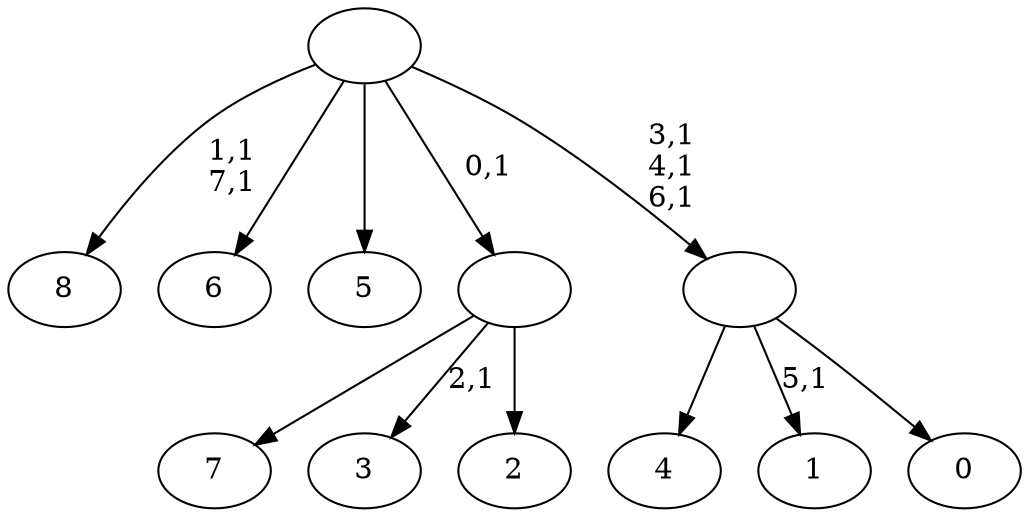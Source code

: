 digraph T {
	17 [label="8"]
	14 [label="7"]
	13 [label="6"]
	12 [label="5"]
	11 [label="4"]
	10 [label="3"]
	8 [label="2"]
	7 [label=""]
	6 [label="1"]
	4 [label="0"]
	3 [label=""]
	0 [label=""]
	7 -> 10 [label="2,1"]
	7 -> 14 [label=""]
	7 -> 8 [label=""]
	3 -> 6 [label="5,1"]
	3 -> 11 [label=""]
	3 -> 4 [label=""]
	0 -> 3 [label="3,1\n4,1\n6,1"]
	0 -> 17 [label="1,1\n7,1"]
	0 -> 13 [label=""]
	0 -> 12 [label=""]
	0 -> 7 [label="0,1"]
}
